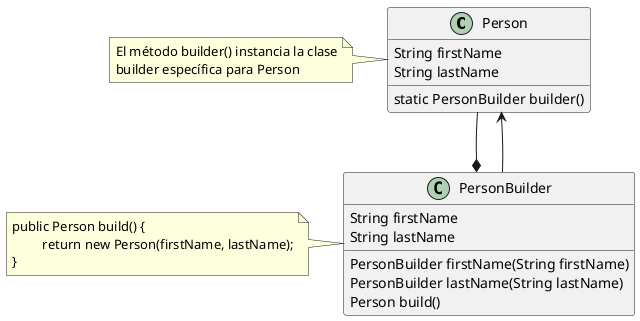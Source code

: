 @startuml

class Person {
String firstName
String lastName
static PersonBuilder builder()
}

class PersonBuilder {
String firstName
String lastName
PersonBuilder firstName(String firstName)
PersonBuilder lastName(String lastName)
Person build()
}

PersonBuilder *-up- Person
PersonBuilder --> Person

note "El método builder() instancia la clase\nbuilder específica para Person" as PersonNote
PersonNote .r. Person

note "public Person build() {\n         return new Person(firstName, lastName);\n}" as PersonBuilderNote
PersonBuilderNote .r. PersonBuilder

@enduml